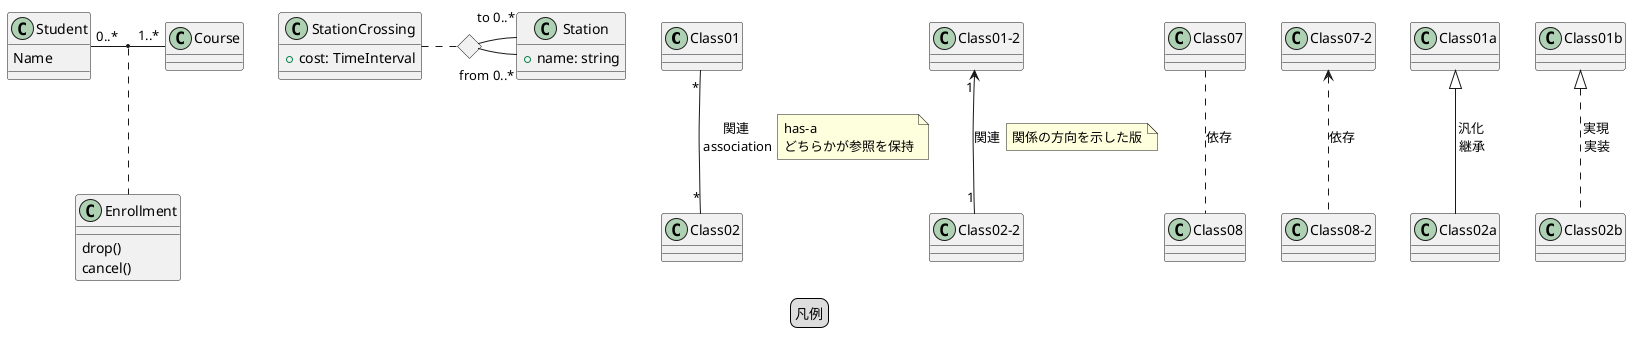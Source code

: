 @startuml
/'
"Class01" <|-- "Class02"
"Class03" *-- "Class04"
"Class05" o-- "Class06"
"Class07" .. "Class08"
"Class09" -- "Class10"
'/
legend
凡例
endlegend

"Class01" "*" -- "*" "Class02" : "関連\n association"
note right on link
has-a
どちらかが参照を保持
end note

"Class01-2" "1" <-- "1" "Class02-2" : "関連"
note right on link
関係の方向を示した版
end note


"Class07" .. "Class08" : "依存"
"Class07-2" <.. "Class08-2" : "依存"
"Class01a" <|-- "Class02a" : "汎化\n 継承"
"Class01b" <|.. "Class02b" : "実現\n 実装"

/'
関連クラス
'/
class Student {
  Name
}
Student "0..*" - "1..*" Course
  (Student, Course) .. Enrollment
  class Enrollment {
  drop()
  cancel()
}

/'
複数関連
'/
class Station {
  +name: string
}
class StationCrossing {
  +cost: TimeInterval
}
<> diamond
StationCrossing . diamond
diamond - "from 0..*" Station
diamond - "to 0..* " Station



@enduml
